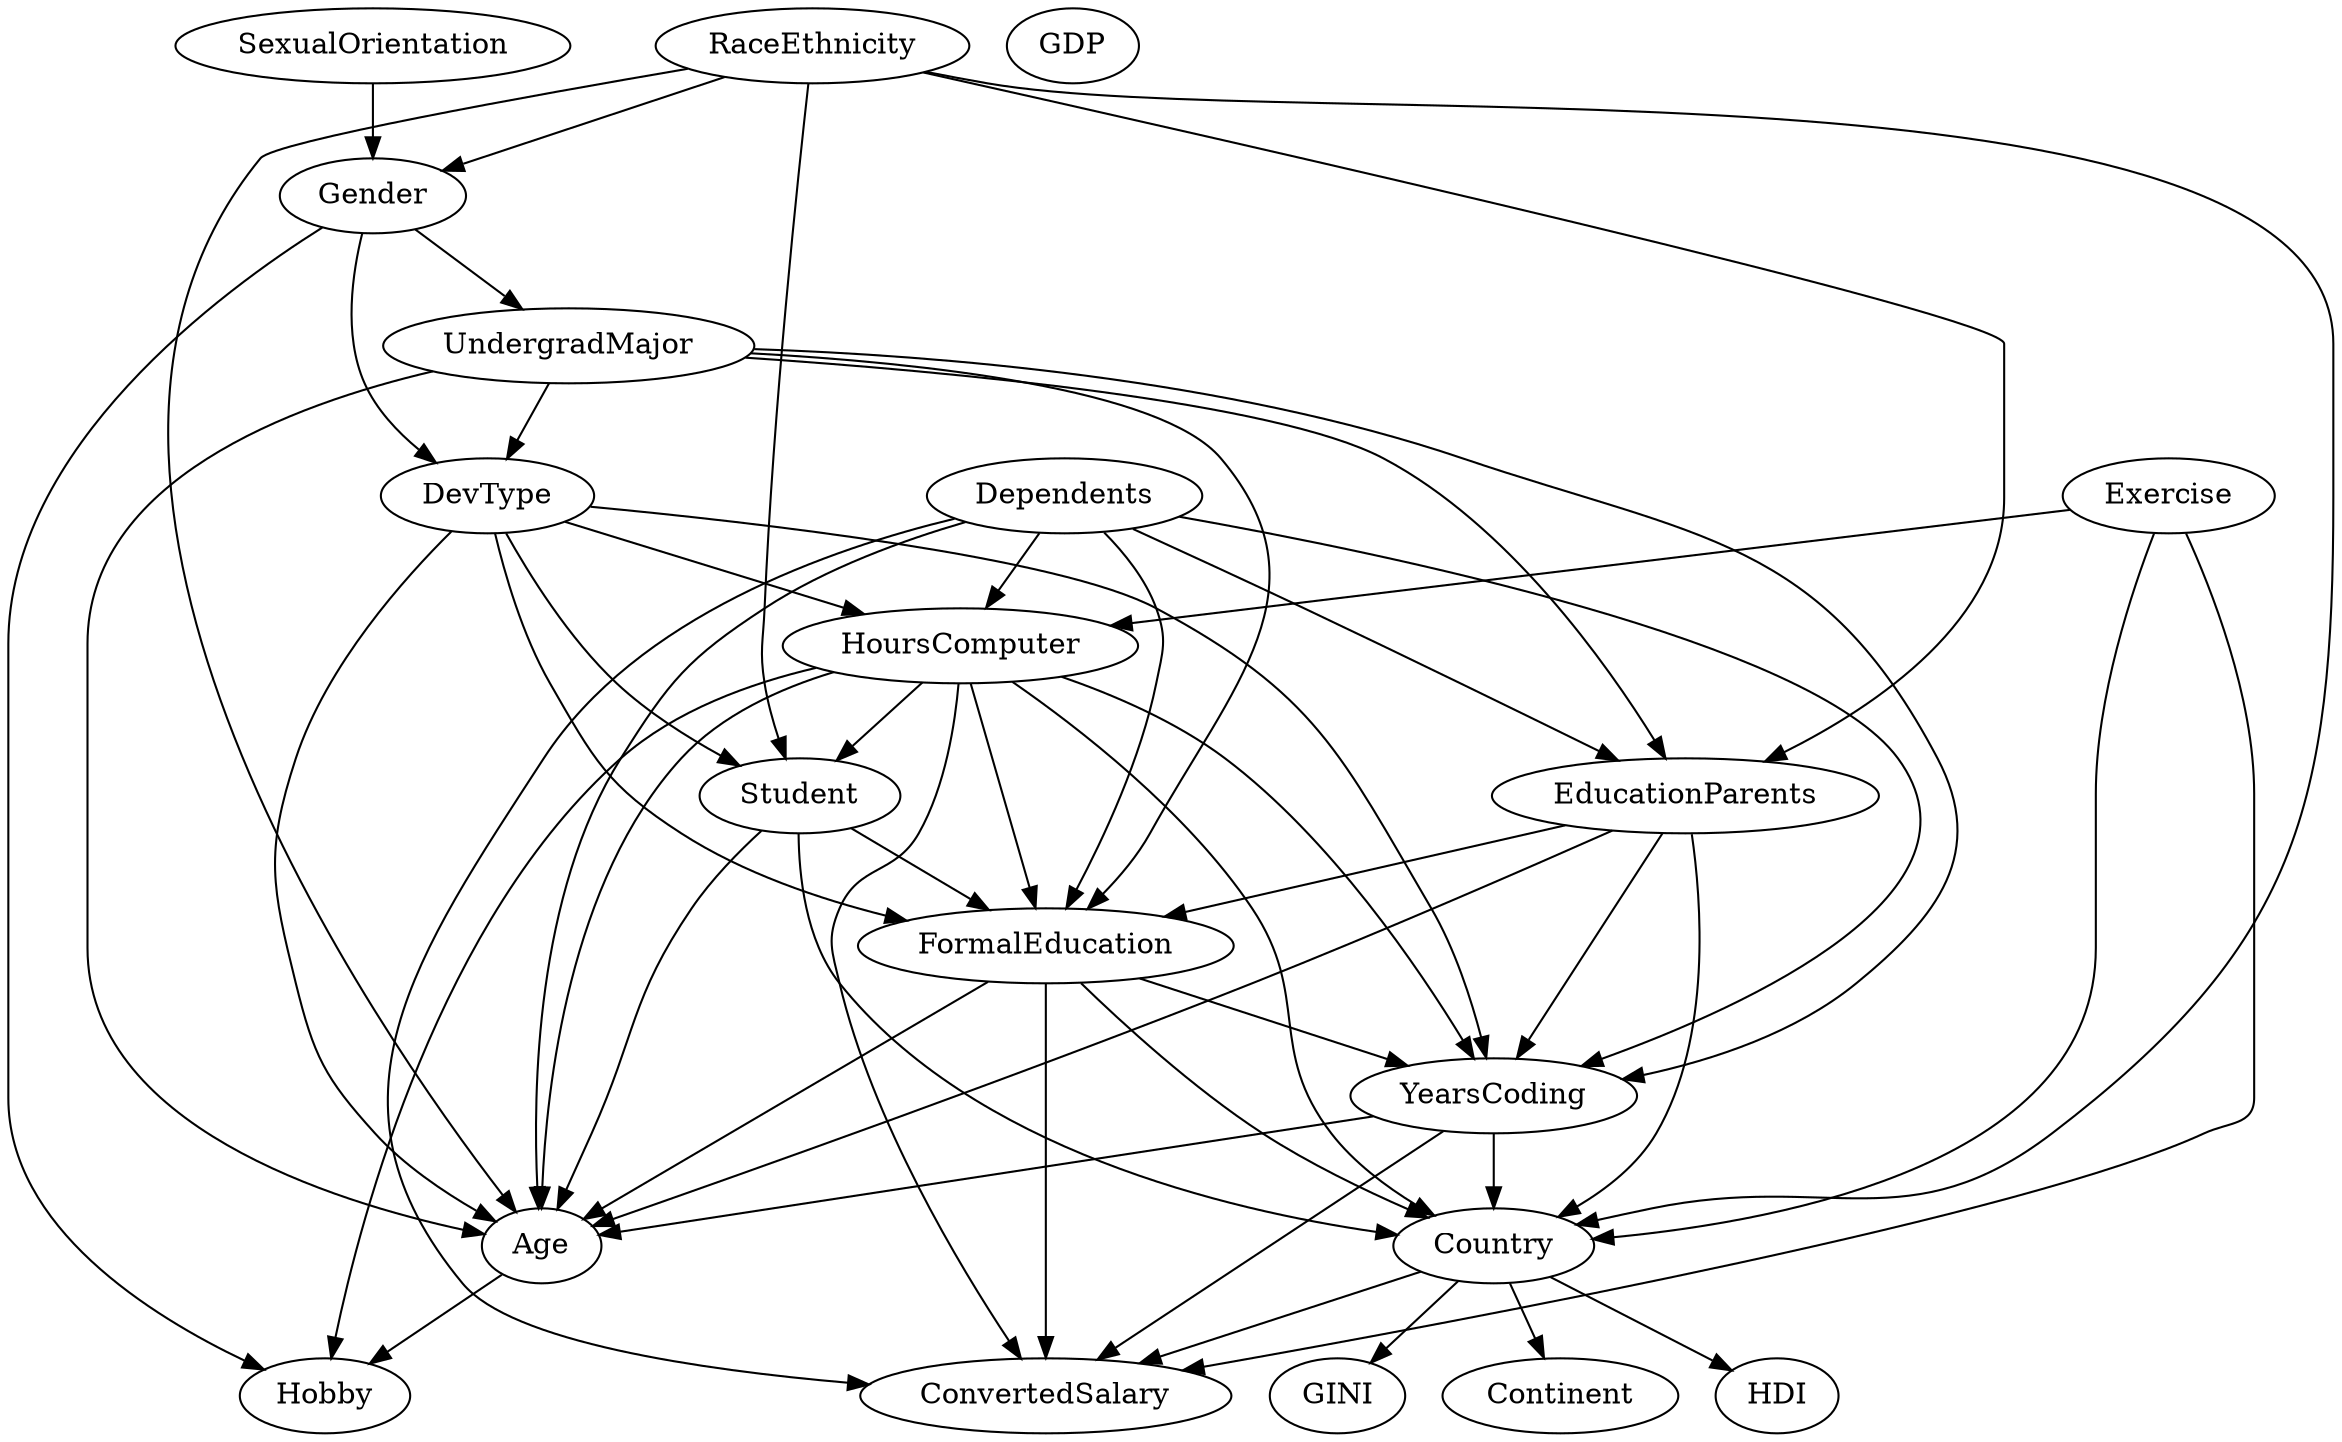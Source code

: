 digraph SO_PC_CHISQ_DAG {
	graph [bb="0,0,0,0"];
	node [label="\N"];
	Country -> Continent;
	Country -> ConvertedSalary;
	Country -> HDI;
	Country -> GINI;
	Student -> Country;
	Student -> FormalEducation;
	Student -> Age;
	FormalEducation -> Country;
	FormalEducation -> YearsCoding;
	FormalEducation -> Age;
	FormalEducation -> ConvertedSalary;
	UndergradMajor -> FormalEducation;
	UndergradMajor -> DevType;
	UndergradMajor -> YearsCoding;
	UndergradMajor -> EducationParents;
	UndergradMajor -> Age;
	DevType -> Student;
	DevType -> FormalEducation;
	DevType -> YearsCoding;
	DevType -> HoursComputer;
	DevType -> Age;
	YearsCoding -> Country;
	YearsCoding -> Age;
	YearsCoding -> ConvertedSalary;
	HoursComputer -> Hobby;
	HoursComputer -> Country;
	HoursComputer -> Student;
	HoursComputer -> FormalEducation;
	HoursComputer -> YearsCoding;
	HoursComputer -> Age;
	HoursComputer -> ConvertedSalary;
	Exercise -> Country;
	Exercise -> HoursComputer;
	Exercise -> ConvertedSalary;
	Gender -> Hobby;
	Gender -> UndergradMajor;
	Gender -> DevType;
	SexualOrientation -> Gender;
	EducationParents -> Country;
	EducationParents -> FormalEducation;
	EducationParents -> YearsCoding;
	EducationParents -> Age;
	RaceEthnicity -> Country;
	RaceEthnicity -> Student;
	RaceEthnicity -> Gender;
	RaceEthnicity -> EducationParents;
	RaceEthnicity -> Age;
	Dependents -> FormalEducation;
	Dependents -> YearsCoding;
	Dependents -> HoursComputer;
	Dependents -> EducationParents;
	Dependents -> Age;
	Dependents -> ConvertedSalary;
	Age -> Hobby;
	GDP;
}
